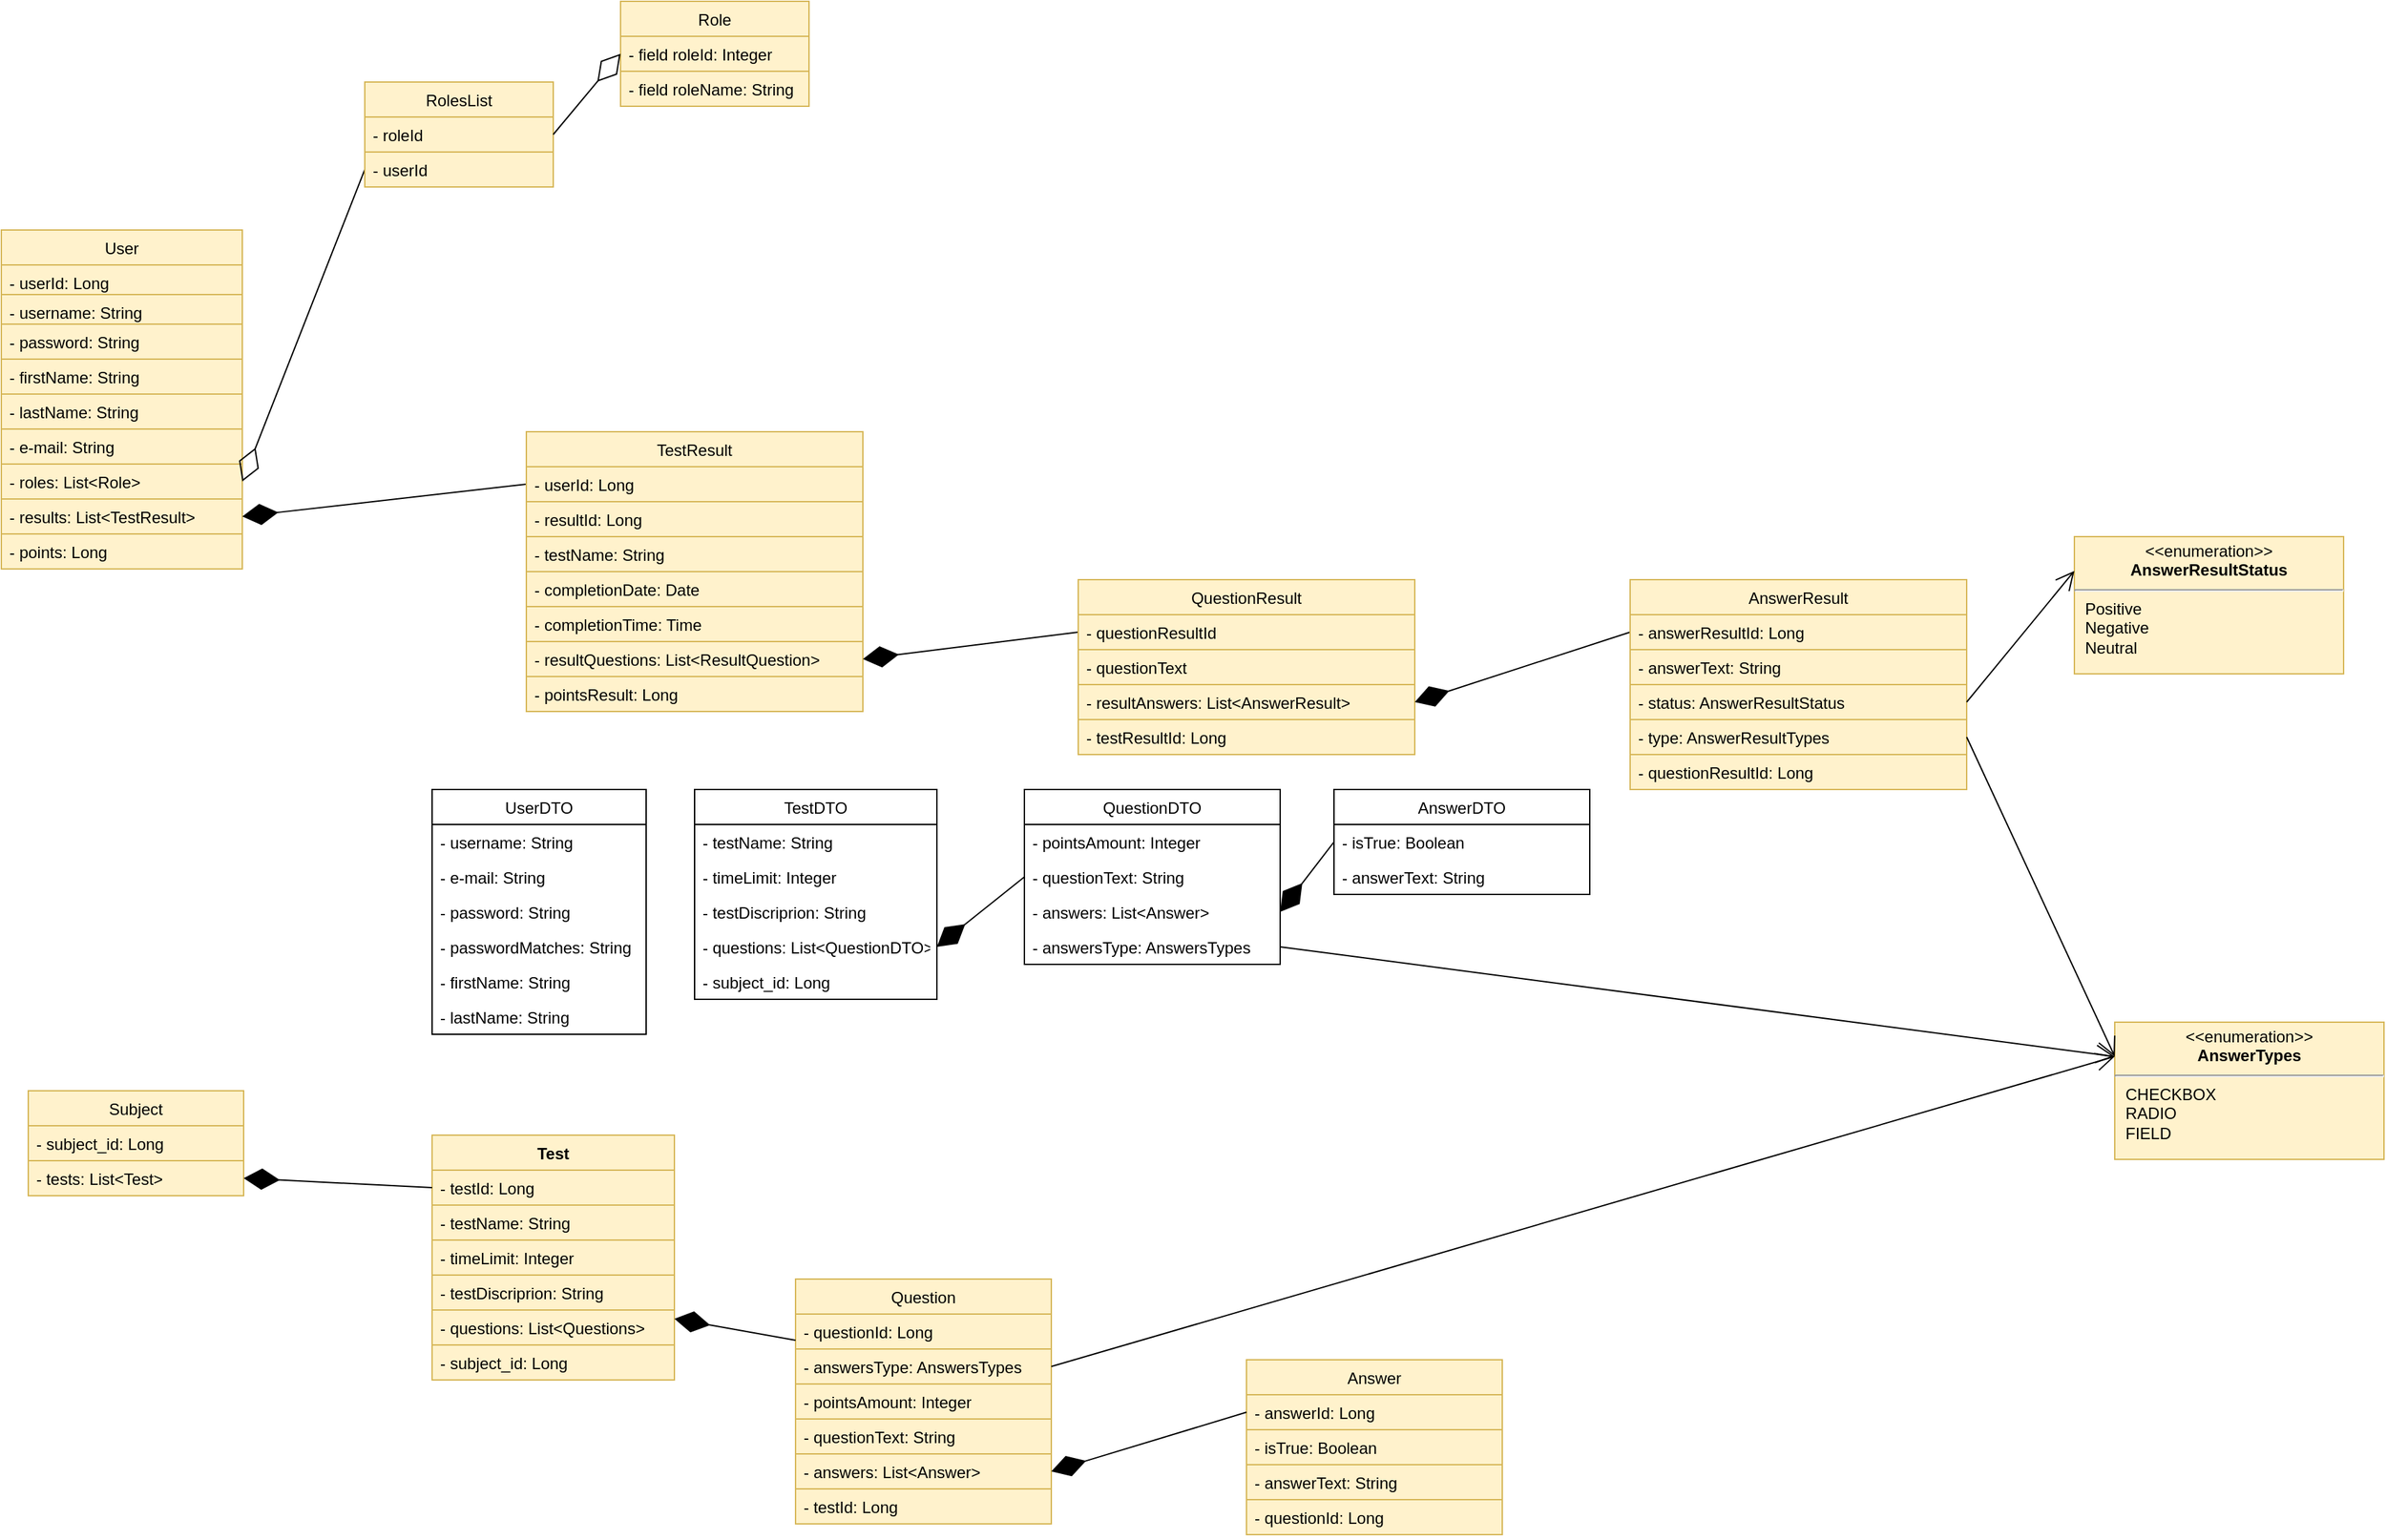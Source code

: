 <mxfile version="12.2.2" type="device" pages="1"><diagram id="gxblVPOOUAelAFD4pNha" name="Page-1"><mxGraphModel dx="2651" dy="1774" grid="1" gridSize="10" guides="1" tooltips="1" connect="1" arrows="1" fold="1" page="1" pageScale="1" pageWidth="3300" pageHeight="4681" math="0" shadow="0"><root><mxCell id="0"/><mxCell id="1" parent="0"/><mxCell id="CDuJgyDhh_bTi24HAAeg-1" value="User" style="swimlane;fontStyle=0;childLayout=stackLayout;horizontal=1;startSize=26;fillColor=#fff2cc;horizontalStack=0;resizeParent=1;resizeParentMax=0;resizeLast=0;collapsible=1;marginBottom=0;strokeColor=#d6b656;" parent="1" vertex="1"><mxGeometry x="980" y="790" width="179" height="252" as="geometry"/></mxCell><mxCell id="CDuJgyDhh_bTi24HAAeg-12" value="- userId: Long" style="text;strokeColor=#d6b656;fillColor=#fff2cc;align=left;verticalAlign=top;spacingLeft=4;spacingRight=4;overflow=hidden;rotatable=0;points=[[0,0.5],[1,0.5]];portConstraint=eastwest;" parent="CDuJgyDhh_bTi24HAAeg-1" vertex="1"><mxGeometry y="26" width="179" height="22" as="geometry"/></mxCell><mxCell id="CDuJgyDhh_bTi24HAAeg-2" value="- username: String" style="text;strokeColor=#d6b656;fillColor=#fff2cc;align=left;verticalAlign=top;spacingLeft=4;spacingRight=4;overflow=hidden;rotatable=0;points=[[0,0.5],[1,0.5]];portConstraint=eastwest;" parent="CDuJgyDhh_bTi24HAAeg-1" vertex="1"><mxGeometry y="48" width="179" height="22" as="geometry"/></mxCell><mxCell id="CDuJgyDhh_bTi24HAAeg-3" value="- password: String" style="text;strokeColor=#d6b656;fillColor=#fff2cc;align=left;verticalAlign=top;spacingLeft=4;spacingRight=4;overflow=hidden;rotatable=0;points=[[0,0.5],[1,0.5]];portConstraint=eastwest;" parent="CDuJgyDhh_bTi24HAAeg-1" vertex="1"><mxGeometry y="70" width="179" height="26" as="geometry"/></mxCell><mxCell id="CDuJgyDhh_bTi24HAAeg-4" value="- firstName: String" style="text;strokeColor=#d6b656;fillColor=#fff2cc;align=left;verticalAlign=top;spacingLeft=4;spacingRight=4;overflow=hidden;rotatable=0;points=[[0,0.5],[1,0.5]];portConstraint=eastwest;" parent="CDuJgyDhh_bTi24HAAeg-1" vertex="1"><mxGeometry y="96" width="179" height="26" as="geometry"/></mxCell><mxCell id="CDuJgyDhh_bTi24HAAeg-6" value="- lastName: String" style="text;strokeColor=#d6b656;fillColor=#fff2cc;align=left;verticalAlign=top;spacingLeft=4;spacingRight=4;overflow=hidden;rotatable=0;points=[[0,0.5],[1,0.5]];portConstraint=eastwest;" parent="CDuJgyDhh_bTi24HAAeg-1" vertex="1"><mxGeometry y="122" width="179" height="26" as="geometry"/></mxCell><mxCell id="CDuJgyDhh_bTi24HAAeg-5" value="- e-mail: String&#10;" style="text;strokeColor=#d6b656;fillColor=#fff2cc;align=left;verticalAlign=top;spacingLeft=4;spacingRight=4;overflow=hidden;rotatable=0;points=[[0,0.5],[1,0.5]];portConstraint=eastwest;" parent="CDuJgyDhh_bTi24HAAeg-1" vertex="1"><mxGeometry y="148" width="179" height="26" as="geometry"/></mxCell><mxCell id="CDuJgyDhh_bTi24HAAeg-32" value="- roles: List&lt;Role&gt;" style="text;strokeColor=#d6b656;fillColor=#fff2cc;align=left;verticalAlign=top;spacingLeft=4;spacingRight=4;overflow=hidden;rotatable=0;points=[[0,0.5],[1,0.5]];portConstraint=eastwest;" parent="CDuJgyDhh_bTi24HAAeg-1" vertex="1"><mxGeometry y="174" width="179" height="26" as="geometry"/></mxCell><mxCell id="CDuJgyDhh_bTi24HAAeg-31" value="- results: List&lt;TestResult&gt;" style="text;strokeColor=#d6b656;fillColor=#fff2cc;align=left;verticalAlign=top;spacingLeft=4;spacingRight=4;overflow=hidden;rotatable=0;points=[[0,0.5],[1,0.5]];portConstraint=eastwest;" parent="CDuJgyDhh_bTi24HAAeg-1" vertex="1"><mxGeometry y="200" width="179" height="26" as="geometry"/></mxCell><mxCell id="CDuJgyDhh_bTi24HAAeg-33" value="- points: Long" style="text;strokeColor=#d6b656;fillColor=#fff2cc;align=left;verticalAlign=top;spacingLeft=4;spacingRight=4;overflow=hidden;rotatable=0;points=[[0,0.5],[1,0.5]];portConstraint=eastwest;" parent="CDuJgyDhh_bTi24HAAeg-1" vertex="1"><mxGeometry y="226" width="179" height="26" as="geometry"/></mxCell><mxCell id="CDuJgyDhh_bTi24HAAeg-8" value="Role" style="swimlane;fontStyle=0;childLayout=stackLayout;horizontal=1;startSize=26;fillColor=#fff2cc;horizontalStack=0;resizeParent=1;resizeParentMax=0;resizeLast=0;collapsible=1;marginBottom=0;strokeColor=#d6b656;" parent="1" vertex="1"><mxGeometry x="1440" y="620" width="140" height="78" as="geometry"/></mxCell><mxCell id="CDuJgyDhh_bTi24HAAeg-9" value="- field roleId: Integer" style="text;strokeColor=#d6b656;fillColor=#fff2cc;align=left;verticalAlign=top;spacingLeft=4;spacingRight=4;overflow=hidden;rotatable=0;points=[[0,0.5],[1,0.5]];portConstraint=eastwest;" parent="CDuJgyDhh_bTi24HAAeg-8" vertex="1"><mxGeometry y="26" width="140" height="26" as="geometry"/></mxCell><mxCell id="CDuJgyDhh_bTi24HAAeg-10" value="- field roleName: String" style="text;strokeColor=#d6b656;fillColor=#fff2cc;align=left;verticalAlign=top;spacingLeft=4;spacingRight=4;overflow=hidden;rotatable=0;points=[[0,0.5],[1,0.5]];portConstraint=eastwest;" parent="CDuJgyDhh_bTi24HAAeg-8" vertex="1"><mxGeometry y="52" width="140" height="26" as="geometry"/></mxCell><mxCell id="CDuJgyDhh_bTi24HAAeg-14" value="" style="endArrow=diamondThin;endFill=0;endSize=24;html=1;entryX=1;entryY=0.5;entryDx=0;entryDy=0;exitX=0;exitY=0.5;exitDx=0;exitDy=0;" parent="1" source="CDuJgyDhh_bTi24HAAeg-17" target="CDuJgyDhh_bTi24HAAeg-32" edge="1"><mxGeometry width="160" relative="1" as="geometry"><mxPoint x="470" y="300" as="sourcePoint"/><mxPoint x="550" y="280" as="targetPoint"/></mxGeometry></mxCell><mxCell id="CDuJgyDhh_bTi24HAAeg-15" value="RolesList" style="swimlane;fontStyle=0;childLayout=stackLayout;horizontal=1;startSize=26;fillColor=#fff2cc;horizontalStack=0;resizeParent=1;resizeParentMax=0;resizeLast=0;collapsible=1;marginBottom=0;strokeColor=#d6b656;" parent="1" vertex="1"><mxGeometry x="1250" y="680" width="140" height="78" as="geometry"/></mxCell><mxCell id="CDuJgyDhh_bTi24HAAeg-16" value="- roleId" style="text;strokeColor=#d6b656;fillColor=#fff2cc;align=left;verticalAlign=top;spacingLeft=4;spacingRight=4;overflow=hidden;rotatable=0;points=[[0,0.5],[1,0.5]];portConstraint=eastwest;" parent="CDuJgyDhh_bTi24HAAeg-15" vertex="1"><mxGeometry y="26" width="140" height="26" as="geometry"/></mxCell><mxCell id="CDuJgyDhh_bTi24HAAeg-17" value="- userId" style="text;strokeColor=#d6b656;fillColor=#fff2cc;align=left;verticalAlign=top;spacingLeft=4;spacingRight=4;overflow=hidden;rotatable=0;points=[[0,0.5],[1,0.5]];portConstraint=eastwest;" parent="CDuJgyDhh_bTi24HAAeg-15" vertex="1"><mxGeometry y="52" width="140" height="26" as="geometry"/></mxCell><mxCell id="CDuJgyDhh_bTi24HAAeg-19" value="" style="endArrow=diamondThin;endFill=0;endSize=24;html=1;entryX=0;entryY=0.5;entryDx=0;entryDy=0;exitX=1;exitY=0.5;exitDx=0;exitDy=0;" parent="1" source="CDuJgyDhh_bTi24HAAeg-16" target="CDuJgyDhh_bTi24HAAeg-9" edge="1"><mxGeometry width="160" relative="1" as="geometry"><mxPoint x="480" y="495" as="sourcePoint"/><mxPoint x="390" y="288" as="targetPoint"/></mxGeometry></mxCell><mxCell id="CDuJgyDhh_bTi24HAAeg-21" value="" style="endArrow=diamondThin;endFill=1;endSize=24;html=1;entryX=1;entryY=0.5;entryDx=0;entryDy=0;exitX=0;exitY=0.5;exitDx=0;exitDy=0;" parent="1" source="CDuJgyDhh_bTi24HAAeg-28" target="CDuJgyDhh_bTi24HAAeg-31" edge="1"><mxGeometry width="160" relative="1" as="geometry"><mxPoint x="1440" y="1030" as="sourcePoint"/><mxPoint x="1480" y="960" as="targetPoint"/></mxGeometry></mxCell><mxCell id="CDuJgyDhh_bTi24HAAeg-22" value="TestResult" style="swimlane;fontStyle=0;childLayout=stackLayout;horizontal=1;startSize=26;fillColor=#fff2cc;horizontalStack=0;resizeParent=1;resizeParentMax=0;resizeLast=0;collapsible=1;marginBottom=0;strokeColor=#d6b656;" parent="1" vertex="1"><mxGeometry x="1370" y="940" width="250" height="208" as="geometry"/></mxCell><mxCell id="CDuJgyDhh_bTi24HAAeg-28" value="- userId: Long" style="text;strokeColor=#d6b656;fillColor=#fff2cc;align=left;verticalAlign=top;spacingLeft=4;spacingRight=4;overflow=hidden;rotatable=0;points=[[0,0.5],[1,0.5]];portConstraint=eastwest;" parent="CDuJgyDhh_bTi24HAAeg-22" vertex="1"><mxGeometry y="26" width="250" height="26" as="geometry"/></mxCell><mxCell id="CDuJgyDhh_bTi24HAAeg-42" value="- resultId: Long" style="text;strokeColor=#d6b656;fillColor=#fff2cc;align=left;verticalAlign=top;spacingLeft=4;spacingRight=4;overflow=hidden;rotatable=0;points=[[0,0.5],[1,0.5]];portConstraint=eastwest;" parent="CDuJgyDhh_bTi24HAAeg-22" vertex="1"><mxGeometry y="52" width="250" height="26" as="geometry"/></mxCell><mxCell id="CDuJgyDhh_bTi24HAAeg-23" value="- testName: String" style="text;strokeColor=#d6b656;fillColor=#fff2cc;align=left;verticalAlign=top;spacingLeft=4;spacingRight=4;overflow=hidden;rotatable=0;points=[[0,0.5],[1,0.5]];portConstraint=eastwest;" parent="CDuJgyDhh_bTi24HAAeg-22" vertex="1"><mxGeometry y="78" width="250" height="26" as="geometry"/></mxCell><mxCell id="CDuJgyDhh_bTi24HAAeg-24" value="- completionDate: Date" style="text;strokeColor=#d6b656;fillColor=#fff2cc;align=left;verticalAlign=top;spacingLeft=4;spacingRight=4;overflow=hidden;rotatable=0;points=[[0,0.5],[1,0.5]];portConstraint=eastwest;" parent="CDuJgyDhh_bTi24HAAeg-22" vertex="1"><mxGeometry y="104" width="250" height="26" as="geometry"/></mxCell><mxCell id="CDuJgyDhh_bTi24HAAeg-25" value="- completionTime: Time" style="text;strokeColor=#d6b656;fillColor=#fff2cc;align=left;verticalAlign=top;spacingLeft=4;spacingRight=4;overflow=hidden;rotatable=0;points=[[0,0.5],[1,0.5]];portConstraint=eastwest;" parent="CDuJgyDhh_bTi24HAAeg-22" vertex="1"><mxGeometry y="130" width="250" height="26" as="geometry"/></mxCell><mxCell id="CDuJgyDhh_bTi24HAAeg-27" value="- resultQuestions: List&lt;ResultQuestion&gt;" style="text;strokeColor=#d6b656;fillColor=#fff2cc;align=left;verticalAlign=top;spacingLeft=4;spacingRight=4;overflow=hidden;rotatable=0;points=[[0,0.5],[1,0.5]];portConstraint=eastwest;" parent="CDuJgyDhh_bTi24HAAeg-22" vertex="1"><mxGeometry y="156" width="250" height="26" as="geometry"/></mxCell><mxCell id="CDuJgyDhh_bTi24HAAeg-26" value="- pointsResult: Long" style="text;strokeColor=#d6b656;fillColor=#fff2cc;align=left;verticalAlign=top;spacingLeft=4;spacingRight=4;overflow=hidden;rotatable=0;points=[[0,0.5],[1,0.5]];portConstraint=eastwest;" parent="CDuJgyDhh_bTi24HAAeg-22" vertex="1"><mxGeometry y="182" width="250" height="26" as="geometry"/></mxCell><mxCell id="CDuJgyDhh_bTi24HAAeg-34" value="" style="endArrow=diamondThin;endFill=1;endSize=24;html=1;entryX=1;entryY=0.5;entryDx=0;entryDy=0;exitX=0;exitY=0.5;exitDx=0;exitDy=0;" parent="1" source="CDuJgyDhh_bTi24HAAeg-36" target="CDuJgyDhh_bTi24HAAeg-27" edge="1"><mxGeometry width="160" relative="1" as="geometry"><mxPoint x="1760" y="1120" as="sourcePoint"/><mxPoint x="1940" y="990" as="targetPoint"/></mxGeometry></mxCell><mxCell id="CDuJgyDhh_bTi24HAAeg-35" value="QuestionResult" style="swimlane;fontStyle=0;childLayout=stackLayout;horizontal=1;startSize=26;fillColor=#fff2cc;horizontalStack=0;resizeParent=1;resizeParentMax=0;resizeLast=0;collapsible=1;marginBottom=0;strokeColor=#d6b656;" parent="1" vertex="1"><mxGeometry x="1780" y="1050" width="250" height="130" as="geometry"/></mxCell><mxCell id="CDuJgyDhh_bTi24HAAeg-36" value="- questionResultId" style="text;strokeColor=#d6b656;fillColor=#fff2cc;align=left;verticalAlign=top;spacingLeft=4;spacingRight=4;overflow=hidden;rotatable=0;points=[[0,0.5],[1,0.5]];portConstraint=eastwest;" parent="CDuJgyDhh_bTi24HAAeg-35" vertex="1"><mxGeometry y="26" width="250" height="26" as="geometry"/></mxCell><mxCell id="CDuJgyDhh_bTi24HAAeg-37" value="- questionText" style="text;strokeColor=#d6b656;fillColor=#fff2cc;align=left;verticalAlign=top;spacingLeft=4;spacingRight=4;overflow=hidden;rotatable=0;points=[[0,0.5],[1,0.5]];portConstraint=eastwest;" parent="CDuJgyDhh_bTi24HAAeg-35" vertex="1"><mxGeometry y="52" width="250" height="26" as="geometry"/></mxCell><mxCell id="CDuJgyDhh_bTi24HAAeg-38" value="- resultAnswers: List&lt;AnswerResult&gt;" style="text;strokeColor=#d6b656;fillColor=#fff2cc;align=left;verticalAlign=top;spacingLeft=4;spacingRight=4;overflow=hidden;rotatable=0;points=[[0,0.5],[1,0.5]];portConstraint=eastwest;" parent="CDuJgyDhh_bTi24HAAeg-35" vertex="1"><mxGeometry y="78" width="250" height="26" as="geometry"/></mxCell><mxCell id="CDuJgyDhh_bTi24HAAeg-39" value="- testResultId: Long" style="text;strokeColor=#d6b656;fillColor=#fff2cc;align=left;verticalAlign=top;spacingLeft=4;spacingRight=4;overflow=hidden;rotatable=0;points=[[0,0.5],[1,0.5]];portConstraint=eastwest;" parent="CDuJgyDhh_bTi24HAAeg-35" vertex="1"><mxGeometry y="104" width="250" height="26" as="geometry"/></mxCell><mxCell id="CDuJgyDhh_bTi24HAAeg-43" value="" style="endArrow=diamondThin;endFill=1;endSize=24;html=1;entryX=1;entryY=0.5;entryDx=0;entryDy=0;exitX=0;exitY=0.5;exitDx=0;exitDy=0;" parent="1" source="CDuJgyDhh_bTi24HAAeg-45" target="CDuJgyDhh_bTi24HAAeg-38" edge="1"><mxGeometry width="160" relative="1" as="geometry"><mxPoint x="2170" y="1180" as="sourcePoint"/><mxPoint x="2030" y="1117.0" as="targetPoint"/></mxGeometry></mxCell><mxCell id="CDuJgyDhh_bTi24HAAeg-44" value="AnswerResult" style="swimlane;fontStyle=0;childLayout=stackLayout;horizontal=1;startSize=26;fillColor=#fff2cc;horizontalStack=0;resizeParent=1;resizeParentMax=0;resizeLast=0;collapsible=1;marginBottom=0;strokeColor=#d6b656;" parent="1" vertex="1"><mxGeometry x="2190" y="1050" width="250" height="156" as="geometry"/></mxCell><mxCell id="CDuJgyDhh_bTi24HAAeg-45" value="- answerResultId: Long" style="text;strokeColor=#d6b656;fillColor=#fff2cc;align=left;verticalAlign=top;spacingLeft=4;spacingRight=4;overflow=hidden;rotatable=0;points=[[0,0.5],[1,0.5]];portConstraint=eastwest;" parent="CDuJgyDhh_bTi24HAAeg-44" vertex="1"><mxGeometry y="26" width="250" height="26" as="geometry"/></mxCell><mxCell id="CDuJgyDhh_bTi24HAAeg-46" value="- answerText: String" style="text;strokeColor=#d6b656;fillColor=#fff2cc;align=left;verticalAlign=top;spacingLeft=4;spacingRight=4;overflow=hidden;rotatable=0;points=[[0,0.5],[1,0.5]];portConstraint=eastwest;" parent="CDuJgyDhh_bTi24HAAeg-44" vertex="1"><mxGeometry y="52" width="250" height="26" as="geometry"/></mxCell><mxCell id="CDuJgyDhh_bTi24HAAeg-47" value="- status: AnswerResultStatus" style="text;strokeColor=#d6b656;fillColor=#fff2cc;align=left;verticalAlign=top;spacingLeft=4;spacingRight=4;overflow=hidden;rotatable=0;points=[[0,0.5],[1,0.5]];portConstraint=eastwest;" parent="CDuJgyDhh_bTi24HAAeg-44" vertex="1"><mxGeometry y="78" width="250" height="26" as="geometry"/></mxCell><mxCell id="1WCQONurrpA6yiLkR3_h-42" value="- type: AnswerResultTypes" style="text;strokeColor=#d6b656;fillColor=#fff2cc;align=left;verticalAlign=top;spacingLeft=4;spacingRight=4;overflow=hidden;rotatable=0;points=[[0,0.5],[1,0.5]];portConstraint=eastwest;" vertex="1" parent="CDuJgyDhh_bTi24HAAeg-44"><mxGeometry y="104" width="250" height="26" as="geometry"/></mxCell><mxCell id="CDuJgyDhh_bTi24HAAeg-48" value="- questionResultId: Long" style="text;strokeColor=#d6b656;fillColor=#fff2cc;align=left;verticalAlign=top;spacingLeft=4;spacingRight=4;overflow=hidden;rotatable=0;points=[[0,0.5],[1,0.5]];portConstraint=eastwest;" parent="CDuJgyDhh_bTi24HAAeg-44" vertex="1"><mxGeometry y="130" width="250" height="26" as="geometry"/></mxCell><mxCell id="CDuJgyDhh_bTi24HAAeg-50" value="&lt;p style=&quot;margin: 0px ; margin-top: 4px ; text-align: center&quot;&gt;&amp;lt;&amp;lt;enumeration&amp;gt;&amp;gt;&lt;br&gt;&lt;b&gt;AnswerResultStatus&lt;/b&gt;&lt;/p&gt;&lt;hr&gt;&lt;p style=&quot;margin: 0px ; margin-left: 8px ; text-align: left&quot;&gt;Positive&lt;/p&gt;&lt;p style=&quot;margin: 0px ; margin-left: 8px ; text-align: left&quot;&gt;Negative&lt;/p&gt;&lt;p style=&quot;margin: 0px ; margin-left: 8px ; text-align: left&quot;&gt;Neutral&lt;/p&gt;" style="shape=rect;html=1;overflow=fill;whiteSpace=wrap;fillColor=#fff2cc;strokeColor=#d6b656;" parent="1" vertex="1"><mxGeometry x="2520" y="1018" width="200" height="102" as="geometry"/></mxCell><mxCell id="CDuJgyDhh_bTi24HAAeg-52" value="" style="endArrow=open;endFill=1;endSize=12;html=1;exitX=1;exitY=0.5;exitDx=0;exitDy=0;entryX=0;entryY=0.25;entryDx=0;entryDy=0;" parent="1" source="CDuJgyDhh_bTi24HAAeg-47" target="CDuJgyDhh_bTi24HAAeg-50" edge="1"><mxGeometry width="160" relative="1" as="geometry"><mxPoint x="2470" y="1180" as="sourcePoint"/><mxPoint x="2630" y="1180" as="targetPoint"/></mxGeometry></mxCell><mxCell id="1WCQONurrpA6yiLkR3_h-1" value="UserDTO" style="swimlane;fontStyle=0;childLayout=stackLayout;horizontal=1;startSize=26;fillColor=none;horizontalStack=0;resizeParent=1;resizeParentMax=0;resizeLast=0;collapsible=1;marginBottom=0;" vertex="1" parent="1"><mxGeometry x="1300" y="1206" width="159" height="182" as="geometry"/></mxCell><mxCell id="1WCQONurrpA6yiLkR3_h-2" value="- username: String" style="text;strokeColor=none;fillColor=none;align=left;verticalAlign=top;spacingLeft=4;spacingRight=4;overflow=hidden;rotatable=0;points=[[0,0.5],[1,0.5]];portConstraint=eastwest;" vertex="1" parent="1WCQONurrpA6yiLkR3_h-1"><mxGeometry y="26" width="159" height="26" as="geometry"/></mxCell><mxCell id="1WCQONurrpA6yiLkR3_h-3" value="- e-mail: String" style="text;strokeColor=none;fillColor=none;align=left;verticalAlign=top;spacingLeft=4;spacingRight=4;overflow=hidden;rotatable=0;points=[[0,0.5],[1,0.5]];portConstraint=eastwest;" vertex="1" parent="1WCQONurrpA6yiLkR3_h-1"><mxGeometry y="52" width="159" height="26" as="geometry"/></mxCell><mxCell id="1WCQONurrpA6yiLkR3_h-4" value="- password: String" style="text;strokeColor=none;fillColor=none;align=left;verticalAlign=top;spacingLeft=4;spacingRight=4;overflow=hidden;rotatable=0;points=[[0,0.5],[1,0.5]];portConstraint=eastwest;" vertex="1" parent="1WCQONurrpA6yiLkR3_h-1"><mxGeometry y="78" width="159" height="26" as="geometry"/></mxCell><mxCell id="1WCQONurrpA6yiLkR3_h-5" value="- passwordMatches: String" style="text;strokeColor=none;fillColor=none;align=left;verticalAlign=top;spacingLeft=4;spacingRight=4;overflow=hidden;rotatable=0;points=[[0,0.5],[1,0.5]];portConstraint=eastwest;" vertex="1" parent="1WCQONurrpA6yiLkR3_h-1"><mxGeometry y="104" width="159" height="26" as="geometry"/></mxCell><mxCell id="1WCQONurrpA6yiLkR3_h-7" value="- firstName: String" style="text;strokeColor=none;fillColor=none;align=left;verticalAlign=top;spacingLeft=4;spacingRight=4;overflow=hidden;rotatable=0;points=[[0,0.5],[1,0.5]];portConstraint=eastwest;" vertex="1" parent="1WCQONurrpA6yiLkR3_h-1"><mxGeometry y="130" width="159" height="26" as="geometry"/></mxCell><mxCell id="1WCQONurrpA6yiLkR3_h-8" value="- lastName: String" style="text;strokeColor=none;fillColor=none;align=left;verticalAlign=top;spacingLeft=4;spacingRight=4;overflow=hidden;rotatable=0;points=[[0,0.5],[1,0.5]];portConstraint=eastwest;" vertex="1" parent="1WCQONurrpA6yiLkR3_h-1"><mxGeometry y="156" width="159" height="26" as="geometry"/></mxCell><mxCell id="1WCQONurrpA6yiLkR3_h-9" value="Subject" style="swimlane;fontStyle=0;childLayout=stackLayout;horizontal=1;startSize=26;fillColor=#fff2cc;horizontalStack=0;resizeParent=1;resizeParentMax=0;resizeLast=0;collapsible=1;marginBottom=0;strokeColor=#d6b656;" vertex="1" parent="1"><mxGeometry x="1000" y="1430" width="160" height="78" as="geometry"/></mxCell><mxCell id="1WCQONurrpA6yiLkR3_h-13" value="- subject_id: Long" style="text;strokeColor=#d6b656;fillColor=#fff2cc;align=left;verticalAlign=top;spacingLeft=4;spacingRight=4;overflow=hidden;rotatable=0;points=[[0,0.5],[1,0.5]];portConstraint=eastwest;" vertex="1" parent="1WCQONurrpA6yiLkR3_h-9"><mxGeometry y="26" width="160" height="26" as="geometry"/></mxCell><mxCell id="1WCQONurrpA6yiLkR3_h-10" value="- tests: List&lt;Test&gt;" style="text;strokeColor=#d6b656;fillColor=#fff2cc;align=left;verticalAlign=top;spacingLeft=4;spacingRight=4;overflow=hidden;rotatable=0;points=[[0,0.5],[1,0.5]];portConstraint=eastwest;" vertex="1" parent="1WCQONurrpA6yiLkR3_h-9"><mxGeometry y="52" width="160" height="26" as="geometry"/></mxCell><mxCell id="1WCQONurrpA6yiLkR3_h-14" value="Test" style="swimlane;fontStyle=1;align=center;verticalAlign=top;childLayout=stackLayout;horizontal=1;startSize=26;horizontalStack=0;resizeParent=1;resizeParentMax=0;resizeLast=0;collapsible=1;marginBottom=0;fillColor=#fff2cc;strokeColor=#d6b656;" vertex="1" parent="1"><mxGeometry x="1300" y="1463" width="180" height="182" as="geometry"/></mxCell><mxCell id="1WCQONurrpA6yiLkR3_h-15" value="- testId: Long" style="text;strokeColor=#d6b656;fillColor=#fff2cc;align=left;verticalAlign=top;spacingLeft=4;spacingRight=4;overflow=hidden;rotatable=0;points=[[0,0.5],[1,0.5]];portConstraint=eastwest;" vertex="1" parent="1WCQONurrpA6yiLkR3_h-14"><mxGeometry y="26" width="180" height="26" as="geometry"/></mxCell><mxCell id="1WCQONurrpA6yiLkR3_h-21" value="- testName: String" style="text;strokeColor=#d6b656;fillColor=#fff2cc;align=left;verticalAlign=top;spacingLeft=4;spacingRight=4;overflow=hidden;rotatable=0;points=[[0,0.5],[1,0.5]];portConstraint=eastwest;" vertex="1" parent="1WCQONurrpA6yiLkR3_h-14"><mxGeometry y="52" width="180" height="26" as="geometry"/></mxCell><mxCell id="1WCQONurrpA6yiLkR3_h-20" value="- timeLimit: Integer" style="text;strokeColor=#d6b656;fillColor=#fff2cc;align=left;verticalAlign=top;spacingLeft=4;spacingRight=4;overflow=hidden;rotatable=0;points=[[0,0.5],[1,0.5]];portConstraint=eastwest;" vertex="1" parent="1WCQONurrpA6yiLkR3_h-14"><mxGeometry y="78" width="180" height="26" as="geometry"/></mxCell><mxCell id="1WCQONurrpA6yiLkR3_h-22" value="- testDiscriprion: String" style="text;strokeColor=#d6b656;fillColor=#fff2cc;align=left;verticalAlign=top;spacingLeft=4;spacingRight=4;overflow=hidden;rotatable=0;points=[[0,0.5],[1,0.5]];portConstraint=eastwest;" vertex="1" parent="1WCQONurrpA6yiLkR3_h-14"><mxGeometry y="104" width="180" height="26" as="geometry"/></mxCell><mxCell id="1WCQONurrpA6yiLkR3_h-19" value="- questions: List&lt;Questions&gt;" style="text;strokeColor=#d6b656;fillColor=#fff2cc;align=left;verticalAlign=top;spacingLeft=4;spacingRight=4;overflow=hidden;rotatable=0;points=[[0,0.5],[1,0.5]];portConstraint=eastwest;" vertex="1" parent="1WCQONurrpA6yiLkR3_h-14"><mxGeometry y="130" width="180" height="26" as="geometry"/></mxCell><mxCell id="1WCQONurrpA6yiLkR3_h-18" value="- subject_id: Long" style="text;strokeColor=#d6b656;fillColor=#fff2cc;align=left;verticalAlign=top;spacingLeft=4;spacingRight=4;overflow=hidden;rotatable=0;points=[[0,0.5],[1,0.5]];portConstraint=eastwest;" vertex="1" parent="1WCQONurrpA6yiLkR3_h-14"><mxGeometry y="156" width="180" height="26" as="geometry"/></mxCell><mxCell id="1WCQONurrpA6yiLkR3_h-23" value="" style="endArrow=diamondThin;endFill=1;endSize=24;html=1;entryX=1;entryY=0.5;entryDx=0;entryDy=0;exitX=0;exitY=0.5;exitDx=0;exitDy=0;" edge="1" parent="1" source="1WCQONurrpA6yiLkR3_h-15" target="1WCQONurrpA6yiLkR3_h-10"><mxGeometry width="160" relative="1" as="geometry"><mxPoint x="1110" y="1570" as="sourcePoint"/><mxPoint x="1270" y="1570" as="targetPoint"/></mxGeometry></mxCell><mxCell id="1WCQONurrpA6yiLkR3_h-24" value="Question" style="swimlane;fontStyle=0;childLayout=stackLayout;horizontal=1;startSize=26;fillColor=#fff2cc;horizontalStack=0;resizeParent=1;resizeParentMax=0;resizeLast=0;collapsible=1;marginBottom=0;strokeColor=#d6b656;" vertex="1" parent="1"><mxGeometry x="1570" y="1570" width="190" height="182" as="geometry"/></mxCell><mxCell id="1WCQONurrpA6yiLkR3_h-26" value="- questionId: Long" style="text;strokeColor=#d6b656;fillColor=#fff2cc;align=left;verticalAlign=top;spacingLeft=4;spacingRight=4;overflow=hidden;rotatable=0;points=[[0,0.5],[1,0.5]];portConstraint=eastwest;" vertex="1" parent="1WCQONurrpA6yiLkR3_h-24"><mxGeometry y="26" width="190" height="26" as="geometry"/></mxCell><mxCell id="1WCQONurrpA6yiLkR3_h-25" value="- answersType: AnswersTypes" style="text;strokeColor=#d6b656;fillColor=#fff2cc;align=left;verticalAlign=top;spacingLeft=4;spacingRight=4;overflow=hidden;rotatable=0;points=[[0,0.5],[1,0.5]];portConstraint=eastwest;" vertex="1" parent="1WCQONurrpA6yiLkR3_h-24"><mxGeometry y="52" width="190" height="26" as="geometry"/></mxCell><mxCell id="1WCQONurrpA6yiLkR3_h-27" value="- pointsAmount: Integer" style="text;strokeColor=#d6b656;fillColor=#fff2cc;align=left;verticalAlign=top;spacingLeft=4;spacingRight=4;overflow=hidden;rotatable=0;points=[[0,0.5],[1,0.5]];portConstraint=eastwest;" vertex="1" parent="1WCQONurrpA6yiLkR3_h-24"><mxGeometry y="78" width="190" height="26" as="geometry"/></mxCell><mxCell id="1WCQONurrpA6yiLkR3_h-28" value="- questionText: String" style="text;strokeColor=#d6b656;fillColor=#fff2cc;align=left;verticalAlign=top;spacingLeft=4;spacingRight=4;overflow=hidden;rotatable=0;points=[[0,0.5],[1,0.5]];portConstraint=eastwest;" vertex="1" parent="1WCQONurrpA6yiLkR3_h-24"><mxGeometry y="104" width="190" height="26" as="geometry"/></mxCell><mxCell id="1WCQONurrpA6yiLkR3_h-39" value="- answers: List&lt;Answer&gt;" style="text;strokeColor=#d6b656;fillColor=#fff2cc;align=left;verticalAlign=top;spacingLeft=4;spacingRight=4;overflow=hidden;rotatable=0;points=[[0,0.5],[1,0.5]];portConstraint=eastwest;" vertex="1" parent="1WCQONurrpA6yiLkR3_h-24"><mxGeometry y="130" width="190" height="26" as="geometry"/></mxCell><mxCell id="1WCQONurrpA6yiLkR3_h-29" value="- testId: Long" style="text;strokeColor=#d6b656;fillColor=#fff2cc;align=left;verticalAlign=top;spacingLeft=4;spacingRight=4;overflow=hidden;rotatable=0;points=[[0,0.5],[1,0.5]];portConstraint=eastwest;" vertex="1" parent="1WCQONurrpA6yiLkR3_h-24"><mxGeometry y="156" width="190" height="26" as="geometry"/></mxCell><mxCell id="1WCQONurrpA6yiLkR3_h-30" value="" style="endArrow=diamondThin;endFill=1;endSize=24;html=1;entryX=1;entryY=0.75;entryDx=0;entryDy=0;exitX=0;exitY=0.25;exitDx=0;exitDy=0;" edge="1" parent="1" source="1WCQONurrpA6yiLkR3_h-24" target="1WCQONurrpA6yiLkR3_h-14"><mxGeometry width="160" relative="1" as="geometry"><mxPoint x="1510" y="1480" as="sourcePoint"/><mxPoint x="1670" y="1480" as="targetPoint"/></mxGeometry></mxCell><mxCell id="1WCQONurrpA6yiLkR3_h-31" value="Answer" style="swimlane;fontStyle=0;childLayout=stackLayout;horizontal=1;startSize=26;fillColor=#fff2cc;horizontalStack=0;resizeParent=1;resizeParentMax=0;resizeLast=0;collapsible=1;marginBottom=0;strokeColor=#d6b656;" vertex="1" parent="1"><mxGeometry x="1905" y="1630" width="190" height="130" as="geometry"/></mxCell><mxCell id="1WCQONurrpA6yiLkR3_h-32" value="- answerId: Long" style="text;strokeColor=#d6b656;fillColor=#fff2cc;align=left;verticalAlign=top;spacingLeft=4;spacingRight=4;overflow=hidden;rotatable=0;points=[[0,0.5],[1,0.5]];portConstraint=eastwest;" vertex="1" parent="1WCQONurrpA6yiLkR3_h-31"><mxGeometry y="26" width="190" height="26" as="geometry"/></mxCell><mxCell id="1WCQONurrpA6yiLkR3_h-33" value="- isTrue: Boolean" style="text;strokeColor=#d6b656;fillColor=#fff2cc;align=left;verticalAlign=top;spacingLeft=4;spacingRight=4;overflow=hidden;rotatable=0;points=[[0,0.5],[1,0.5]];portConstraint=eastwest;" vertex="1" parent="1WCQONurrpA6yiLkR3_h-31"><mxGeometry y="52" width="190" height="26" as="geometry"/></mxCell><mxCell id="1WCQONurrpA6yiLkR3_h-35" value="- answerText: String" style="text;strokeColor=#d6b656;fillColor=#fff2cc;align=left;verticalAlign=top;spacingLeft=4;spacingRight=4;overflow=hidden;rotatable=0;points=[[0,0.5],[1,0.5]];portConstraint=eastwest;" vertex="1" parent="1WCQONurrpA6yiLkR3_h-31"><mxGeometry y="78" width="190" height="26" as="geometry"/></mxCell><mxCell id="1WCQONurrpA6yiLkR3_h-36" value="- questionId: Long" style="text;strokeColor=#d6b656;fillColor=#fff2cc;align=left;verticalAlign=top;spacingLeft=4;spacingRight=4;overflow=hidden;rotatable=0;points=[[0,0.5],[1,0.5]];portConstraint=eastwest;" vertex="1" parent="1WCQONurrpA6yiLkR3_h-31"><mxGeometry y="104" width="190" height="26" as="geometry"/></mxCell><mxCell id="1WCQONurrpA6yiLkR3_h-38" value="" style="endArrow=diamondThin;endFill=1;endSize=24;html=1;exitX=0;exitY=0.5;exitDx=0;exitDy=0;entryX=1;entryY=0.5;entryDx=0;entryDy=0;" edge="1" parent="1" source="1WCQONurrpA6yiLkR3_h-32" target="1WCQONurrpA6yiLkR3_h-39"><mxGeometry width="160" relative="1" as="geometry"><mxPoint x="1870" y="1648" as="sourcePoint"/><mxPoint x="1780" y="1660" as="targetPoint"/></mxGeometry></mxCell><mxCell id="1WCQONurrpA6yiLkR3_h-40" value="&lt;p style=&quot;margin: 0px ; margin-top: 4px ; text-align: center&quot;&gt;&amp;lt;&amp;lt;enumeration&amp;gt;&amp;gt;&lt;br&gt;&lt;b&gt;AnswerTypes&lt;/b&gt;&lt;/p&gt;&lt;hr&gt;&lt;p style=&quot;margin: 0px ; margin-left: 8px ; text-align: left&quot;&gt;CHECKBOX&lt;/p&gt;&lt;p style=&quot;margin: 0px ; margin-left: 8px ; text-align: left&quot;&gt;RADIO&lt;/p&gt;&lt;p style=&quot;margin: 0px ; margin-left: 8px ; text-align: left&quot;&gt;FIELD&lt;/p&gt;" style="shape=rect;html=1;overflow=fill;whiteSpace=wrap;fillColor=#fff2cc;strokeColor=#d6b656;" vertex="1" parent="1"><mxGeometry x="2550" y="1379" width="200" height="102" as="geometry"/></mxCell><mxCell id="1WCQONurrpA6yiLkR3_h-41" value="" style="endArrow=open;endFill=1;endSize=12;html=1;exitX=1;exitY=0.5;exitDx=0;exitDy=0;entryX=0;entryY=0.25;entryDx=0;entryDy=0;" edge="1" parent="1" target="1WCQONurrpA6yiLkR3_h-40" source="1WCQONurrpA6yiLkR3_h-25"><mxGeometry width="160" relative="1" as="geometry"><mxPoint x="1815" y="1568.0" as="sourcePoint"/><mxPoint x="2005" y="1607" as="targetPoint"/></mxGeometry></mxCell><mxCell id="1WCQONurrpA6yiLkR3_h-43" value="" style="endArrow=open;endFill=1;endSize=12;html=1;exitX=1;exitY=0.5;exitDx=0;exitDy=0;entryX=0;entryY=0.25;entryDx=0;entryDy=0;" edge="1" parent="1" source="1WCQONurrpA6yiLkR3_h-42" target="1WCQONurrpA6yiLkR3_h-40"><mxGeometry width="160" relative="1" as="geometry"><mxPoint x="2450" y="1151" as="sourcePoint"/><mxPoint x="2530" y="1053.5" as="targetPoint"/></mxGeometry></mxCell><mxCell id="1WCQONurrpA6yiLkR3_h-51" value="TestDTO" style="swimlane;fontStyle=0;align=center;verticalAlign=top;childLayout=stackLayout;horizontal=1;startSize=26;horizontalStack=0;resizeParent=1;resizeParentMax=0;resizeLast=0;collapsible=1;marginBottom=0;" vertex="1" parent="1"><mxGeometry x="1495" y="1206" width="180" height="156" as="geometry"/></mxCell><mxCell id="1WCQONurrpA6yiLkR3_h-53" value="- testName: String" style="text;align=left;verticalAlign=top;spacingLeft=4;spacingRight=4;overflow=hidden;rotatable=0;points=[[0,0.5],[1,0.5]];portConstraint=eastwest;" vertex="1" parent="1WCQONurrpA6yiLkR3_h-51"><mxGeometry y="26" width="180" height="26" as="geometry"/></mxCell><mxCell id="1WCQONurrpA6yiLkR3_h-54" value="- timeLimit: Integer" style="text;align=left;verticalAlign=top;spacingLeft=4;spacingRight=4;overflow=hidden;rotatable=0;points=[[0,0.5],[1,0.5]];portConstraint=eastwest;" vertex="1" parent="1WCQONurrpA6yiLkR3_h-51"><mxGeometry y="52" width="180" height="26" as="geometry"/></mxCell><mxCell id="1WCQONurrpA6yiLkR3_h-55" value="- testDiscriprion: String" style="text;align=left;verticalAlign=top;spacingLeft=4;spacingRight=4;overflow=hidden;rotatable=0;points=[[0,0.5],[1,0.5]];portConstraint=eastwest;" vertex="1" parent="1WCQONurrpA6yiLkR3_h-51"><mxGeometry y="78" width="180" height="26" as="geometry"/></mxCell><mxCell id="1WCQONurrpA6yiLkR3_h-58" value="- questions: List&lt;QuestionDTO&gt;" style="text;align=left;verticalAlign=top;spacingLeft=4;spacingRight=4;overflow=hidden;rotatable=0;points=[[0,0.5],[1,0.5]];portConstraint=eastwest;" vertex="1" parent="1WCQONurrpA6yiLkR3_h-51"><mxGeometry y="104" width="180" height="26" as="geometry"/></mxCell><mxCell id="1WCQONurrpA6yiLkR3_h-57" value="- subject_id: Long" style="text;align=left;verticalAlign=top;spacingLeft=4;spacingRight=4;overflow=hidden;rotatable=0;points=[[0,0.5],[1,0.5]];portConstraint=eastwest;" vertex="1" parent="1WCQONurrpA6yiLkR3_h-51"><mxGeometry y="130" width="180" height="26" as="geometry"/></mxCell><mxCell id="1WCQONurrpA6yiLkR3_h-59" value="QuestionDTO" style="swimlane;fontStyle=0;childLayout=stackLayout;horizontal=1;startSize=26;horizontalStack=0;resizeParent=1;resizeParentMax=0;resizeLast=0;collapsible=1;marginBottom=0;" vertex="1" parent="1"><mxGeometry x="1740" y="1206" width="190" height="130" as="geometry"/></mxCell><mxCell id="1WCQONurrpA6yiLkR3_h-62" value="- pointsAmount: Integer" style="text;align=left;verticalAlign=top;spacingLeft=4;spacingRight=4;overflow=hidden;rotatable=0;points=[[0,0.5],[1,0.5]];portConstraint=eastwest;" vertex="1" parent="1WCQONurrpA6yiLkR3_h-59"><mxGeometry y="26" width="190" height="26" as="geometry"/></mxCell><mxCell id="1WCQONurrpA6yiLkR3_h-63" value="- questionText: String" style="text;align=left;verticalAlign=top;spacingLeft=4;spacingRight=4;overflow=hidden;rotatable=0;points=[[0,0.5],[1,0.5]];portConstraint=eastwest;" vertex="1" parent="1WCQONurrpA6yiLkR3_h-59"><mxGeometry y="52" width="190" height="26" as="geometry"/></mxCell><mxCell id="1WCQONurrpA6yiLkR3_h-64" value="- answers: List&lt;Answer&gt;" style="text;align=left;verticalAlign=top;spacingLeft=4;spacingRight=4;overflow=hidden;rotatable=0;points=[[0,0.5],[1,0.5]];portConstraint=eastwest;" vertex="1" parent="1WCQONurrpA6yiLkR3_h-59"><mxGeometry y="78" width="190" height="26" as="geometry"/></mxCell><mxCell id="1WCQONurrpA6yiLkR3_h-61" value="- answersType: AnswersTypes" style="text;align=left;verticalAlign=top;spacingLeft=4;spacingRight=4;overflow=hidden;rotatable=0;points=[[0,0.5],[1,0.5]];portConstraint=eastwest;" vertex="1" parent="1WCQONurrpA6yiLkR3_h-59"><mxGeometry y="104" width="190" height="26" as="geometry"/></mxCell><mxCell id="1WCQONurrpA6yiLkR3_h-66" value="AnswerDTO" style="swimlane;fontStyle=0;childLayout=stackLayout;horizontal=1;startSize=26;horizontalStack=0;resizeParent=1;resizeParentMax=0;resizeLast=0;collapsible=1;marginBottom=0;" vertex="1" parent="1"><mxGeometry x="1970" y="1206" width="190" height="78" as="geometry"/></mxCell><mxCell id="1WCQONurrpA6yiLkR3_h-68" value="- isTrue: Boolean" style="text;align=left;verticalAlign=top;spacingLeft=4;spacingRight=4;overflow=hidden;rotatable=0;points=[[0,0.5],[1,0.5]];portConstraint=eastwest;" vertex="1" parent="1WCQONurrpA6yiLkR3_h-66"><mxGeometry y="26" width="190" height="26" as="geometry"/></mxCell><mxCell id="1WCQONurrpA6yiLkR3_h-69" value="- answerText: String" style="text;align=left;verticalAlign=top;spacingLeft=4;spacingRight=4;overflow=hidden;rotatable=0;points=[[0,0.5],[1,0.5]];portConstraint=eastwest;" vertex="1" parent="1WCQONurrpA6yiLkR3_h-66"><mxGeometry y="52" width="190" height="26" as="geometry"/></mxCell><mxCell id="1WCQONurrpA6yiLkR3_h-71" value="" style="endArrow=open;endFill=1;endSize=12;html=1;exitX=1;exitY=0.5;exitDx=0;exitDy=0;entryX=0;entryY=0.25;entryDx=0;entryDy=0;" edge="1" parent="1" source="1WCQONurrpA6yiLkR3_h-61" target="1WCQONurrpA6yiLkR3_h-40"><mxGeometry width="160" relative="1" as="geometry"><mxPoint x="2450" y="1177" as="sourcePoint"/><mxPoint x="2560" y="1414.5" as="targetPoint"/></mxGeometry></mxCell><mxCell id="1WCQONurrpA6yiLkR3_h-73" value="" style="endArrow=diamondThin;endFill=1;endSize=24;html=1;exitX=0;exitY=0.5;exitDx=0;exitDy=0;entryX=1;entryY=0.5;entryDx=0;entryDy=0;" edge="1" parent="1" source="1WCQONurrpA6yiLkR3_h-63" target="1WCQONurrpA6yiLkR3_h-58"><mxGeometry width="160" relative="1" as="geometry"><mxPoint x="1730" y="1430" as="sourcePoint"/><mxPoint x="1790" y="1470" as="targetPoint"/></mxGeometry></mxCell><mxCell id="1WCQONurrpA6yiLkR3_h-74" value="" style="endArrow=diamondThin;endFill=1;endSize=24;html=1;exitX=0;exitY=0.5;exitDx=0;exitDy=0;entryX=1;entryY=0.5;entryDx=0;entryDy=0;" edge="1" parent="1" source="1WCQONurrpA6yiLkR3_h-68" target="1WCQONurrpA6yiLkR3_h-64"><mxGeometry width="160" relative="1" as="geometry"><mxPoint x="1990" y="1244" as="sourcePoint"/><mxPoint x="1940" y="1296" as="targetPoint"/></mxGeometry></mxCell></root></mxGraphModel></diagram></mxfile>